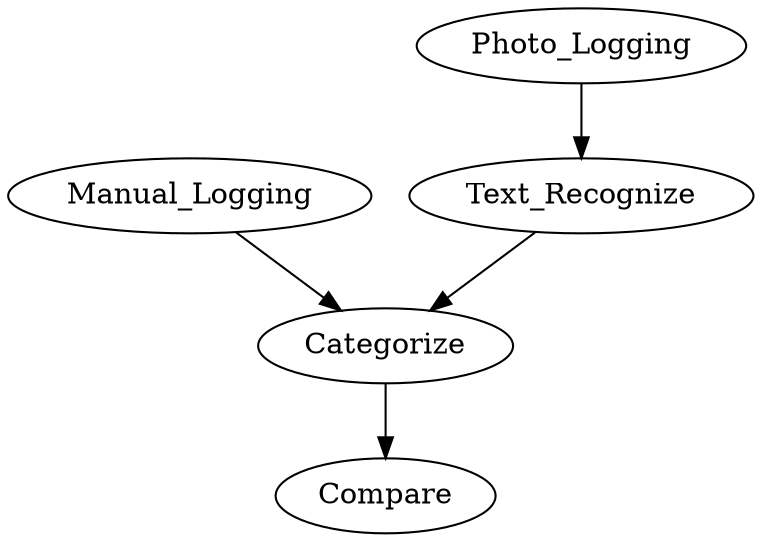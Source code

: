 digraph G {
Manual_Logging -> Categorize -> Compare;
Photo_Logging -> Text_Recognize -> Categorize;
}
